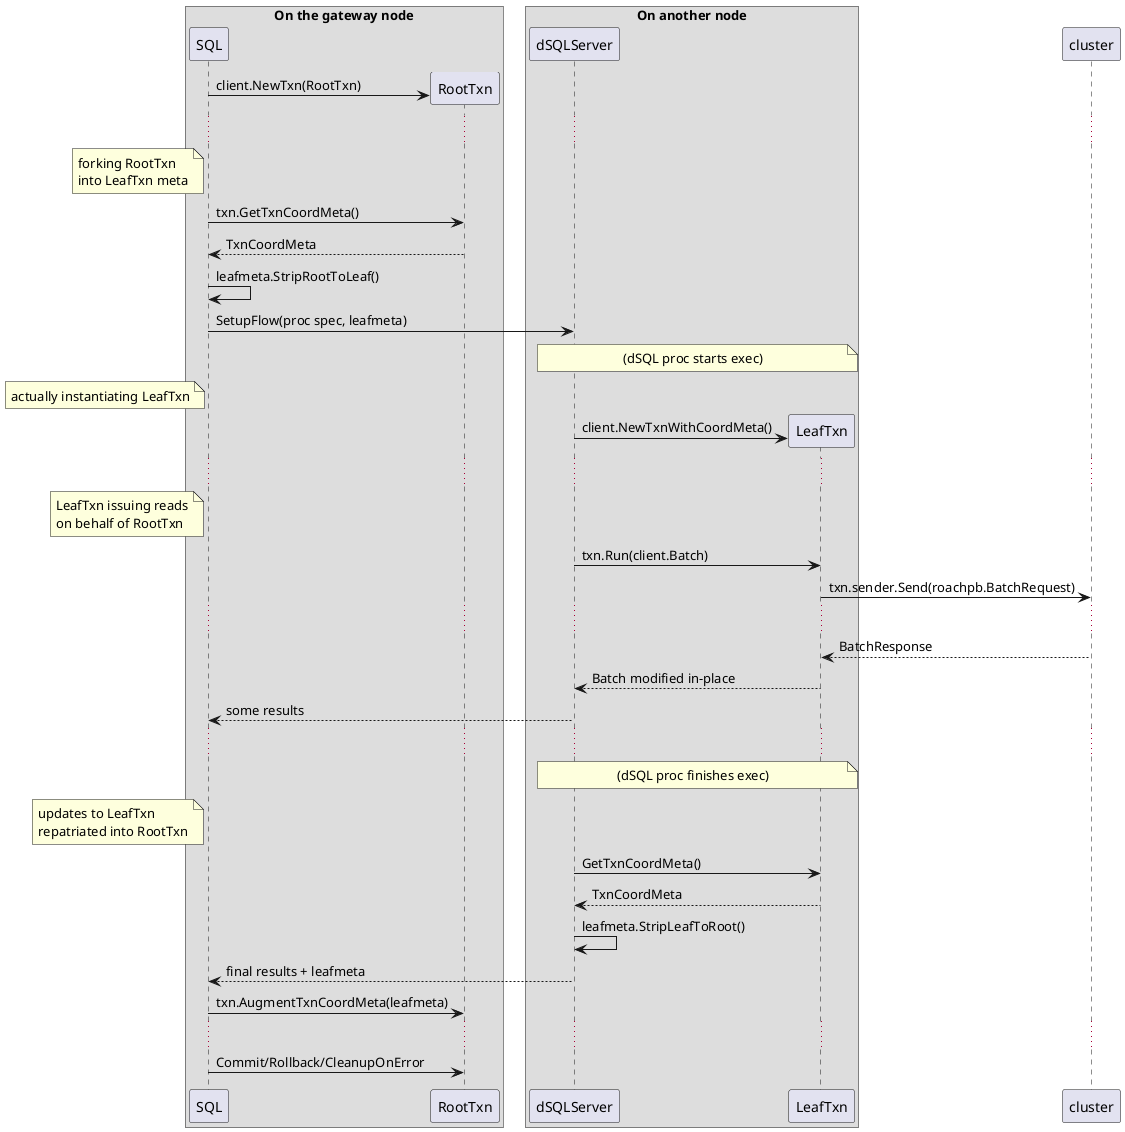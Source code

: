 @startuml
skinparam BoxPadding 10

box "On the gateway node"
  participant SQL
  participant RootTxn
end box
box "On another node"
  participant dSQLServer
  participant LeafTxn
end box
participant cluster

create RootTxn
SQL -> RootTxn : client.NewTxn(RootTxn)
...
note left of SQL
   forking RootTxn
   into LeafTxn meta
end note
SQL -> RootTxn : txn.GetTxnCoordMeta()
RootTxn --> SQL : TxnCoordMeta
SQL -> SQL : leafmeta.StripRootToLeaf()
SQL -> dSQLServer : SetupFlow(proc spec, leafmeta)
note over dSQLServer,LeafTxn: (dSQL proc starts exec)
note left of SQL: actually instantiating LeafTxn
create LeafTxn
dSQLServer -> LeafTxn : client.NewTxnWithCoordMeta()
...
note left of SQL
   LeafTxn issuing reads
   on behalf of RootTxn
end note
dSQLServer -> LeafTxn : txn.Run(client.Batch)
LeafTxn -> cluster : txn.sender.Send(roachpb.BatchRequest)
...
cluster --> LeafTxn : BatchResponse
LeafTxn --> dSQLServer : Batch modified in-place
dSQLServer --> SQL : some results
...
note over dSQLServer,LeafTxn: (dSQL proc finishes exec)
note left of SQL
   updates to LeafTxn
   repatriated into RootTxn
end note
dSQLServer -> LeafTxn : GetTxnCoordMeta()
LeafTxn --> dSQLServer : TxnCoordMeta
dSQLServer -> dSQLServer : leafmeta.StripLeafToRoot()
dSQLServer --> SQL : final results + leafmeta
SQL -> RootTxn : txn.AugmentTxnCoordMeta(leafmeta)
...
SQL -> RootTxn : Commit/Rollback/CleanupOnError
@enduml
